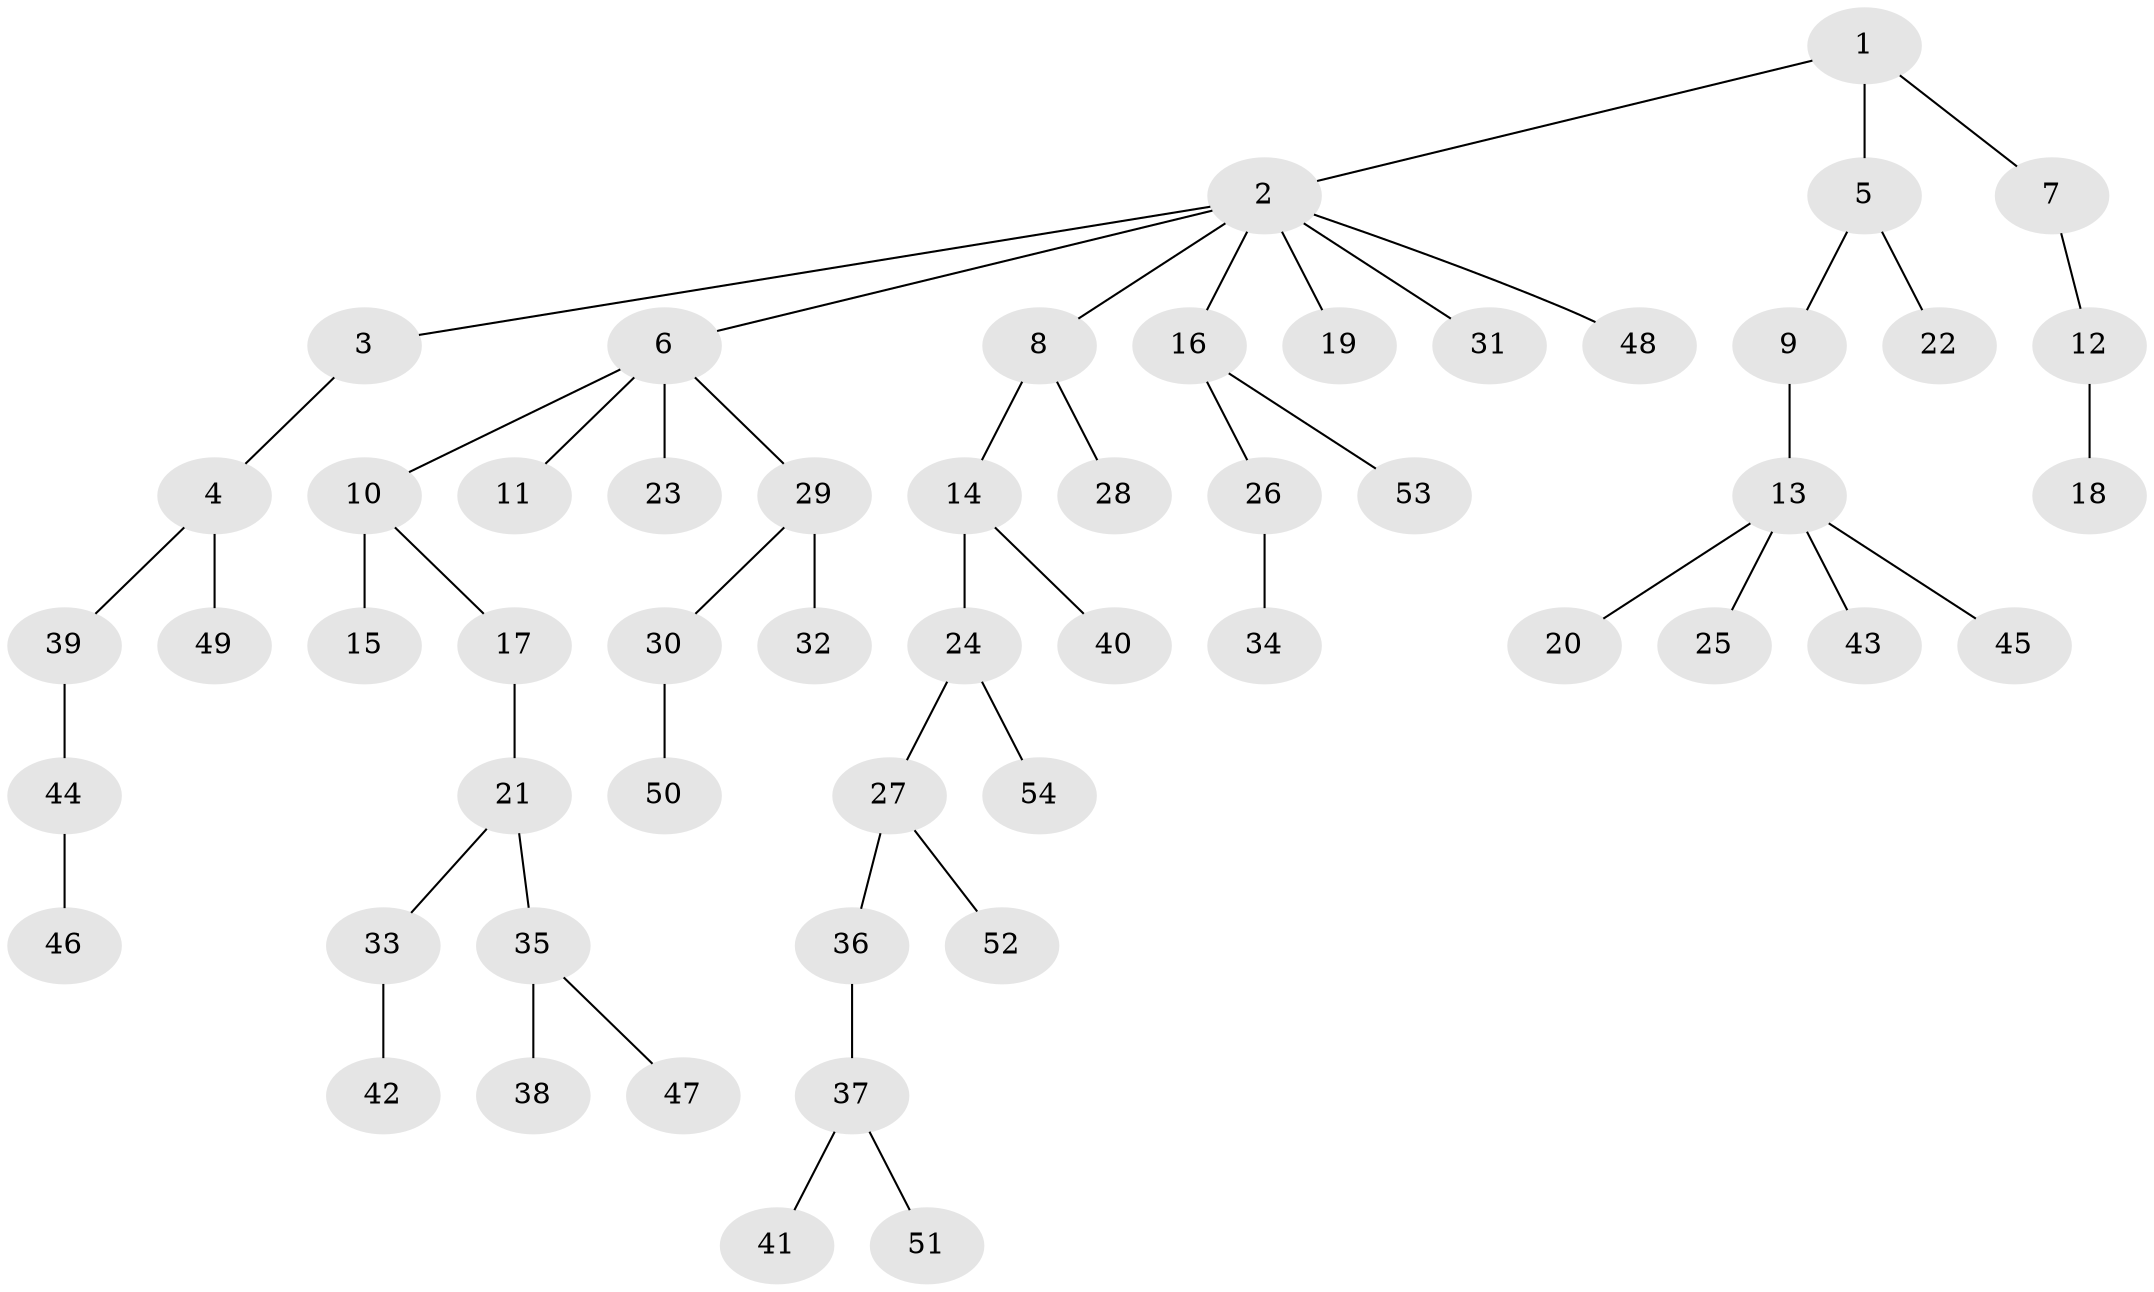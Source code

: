 // original degree distribution, {4: 0.14606741573033707, 9: 0.011235955056179775, 3: 0.06741573033707865, 1: 0.4943820224719101, 5: 0.011235955056179775, 2: 0.2696629213483146}
// Generated by graph-tools (version 1.1) at 2025/51/03/04/25 22:51:59]
// undirected, 54 vertices, 53 edges
graph export_dot {
  node [color=gray90,style=filled];
  1;
  2;
  3;
  4;
  5;
  6;
  7;
  8;
  9;
  10;
  11;
  12;
  13;
  14;
  15;
  16;
  17;
  18;
  19;
  20;
  21;
  22;
  23;
  24;
  25;
  26;
  27;
  28;
  29;
  30;
  31;
  32;
  33;
  34;
  35;
  36;
  37;
  38;
  39;
  40;
  41;
  42;
  43;
  44;
  45;
  46;
  47;
  48;
  49;
  50;
  51;
  52;
  53;
  54;
  1 -- 2 [weight=1.0];
  1 -- 5 [weight=1.0];
  1 -- 7 [weight=1.0];
  2 -- 3 [weight=1.0];
  2 -- 6 [weight=1.0];
  2 -- 8 [weight=1.0];
  2 -- 16 [weight=1.0];
  2 -- 19 [weight=1.0];
  2 -- 31 [weight=1.0];
  2 -- 48 [weight=1.0];
  3 -- 4 [weight=1.0];
  4 -- 39 [weight=1.0];
  4 -- 49 [weight=1.0];
  5 -- 9 [weight=1.0];
  5 -- 22 [weight=1.0];
  6 -- 10 [weight=1.0];
  6 -- 11 [weight=1.0];
  6 -- 23 [weight=1.0];
  6 -- 29 [weight=1.0];
  7 -- 12 [weight=1.0];
  8 -- 14 [weight=1.0];
  8 -- 28 [weight=1.0];
  9 -- 13 [weight=1.0];
  10 -- 15 [weight=1.0];
  10 -- 17 [weight=1.0];
  12 -- 18 [weight=3.0];
  13 -- 20 [weight=1.0];
  13 -- 25 [weight=1.0];
  13 -- 43 [weight=1.0];
  13 -- 45 [weight=1.0];
  14 -- 24 [weight=1.0];
  14 -- 40 [weight=1.0];
  16 -- 26 [weight=1.0];
  16 -- 53 [weight=1.0];
  17 -- 21 [weight=1.0];
  21 -- 33 [weight=1.0];
  21 -- 35 [weight=1.0];
  24 -- 27 [weight=1.0];
  24 -- 54 [weight=1.0];
  26 -- 34 [weight=1.0];
  27 -- 36 [weight=1.0];
  27 -- 52 [weight=1.0];
  29 -- 30 [weight=1.0];
  29 -- 32 [weight=1.0];
  30 -- 50 [weight=1.0];
  33 -- 42 [weight=1.0];
  35 -- 38 [weight=1.0];
  35 -- 47 [weight=1.0];
  36 -- 37 [weight=1.0];
  37 -- 41 [weight=1.0];
  37 -- 51 [weight=1.0];
  39 -- 44 [weight=1.0];
  44 -- 46 [weight=1.0];
}
